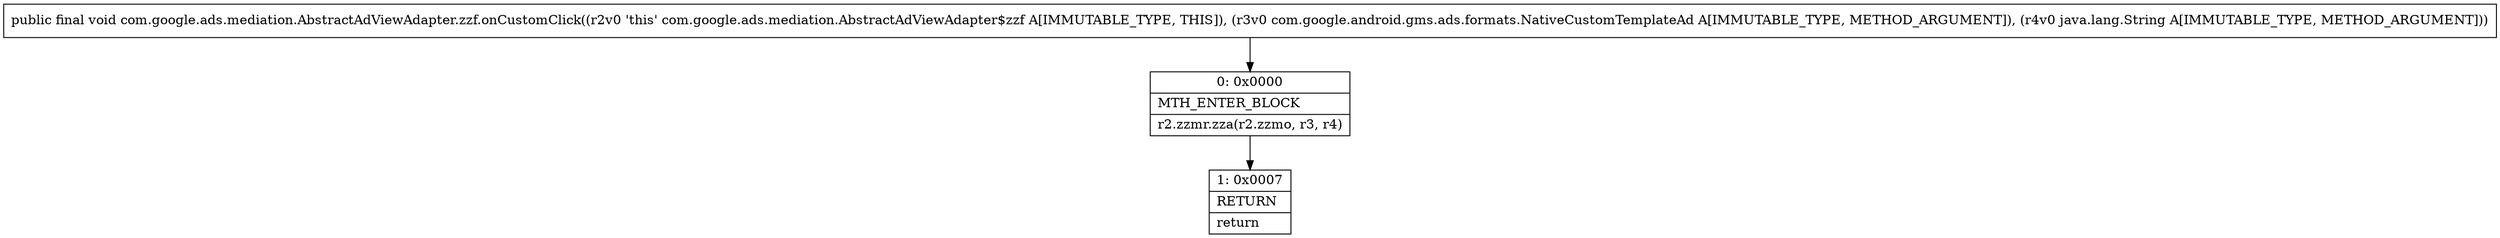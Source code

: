 digraph "CFG forcom.google.ads.mediation.AbstractAdViewAdapter.zzf.onCustomClick(Lcom\/google\/android\/gms\/ads\/formats\/NativeCustomTemplateAd;Ljava\/lang\/String;)V" {
Node_0 [shape=record,label="{0\:\ 0x0000|MTH_ENTER_BLOCK\l|r2.zzmr.zza(r2.zzmo, r3, r4)\l}"];
Node_1 [shape=record,label="{1\:\ 0x0007|RETURN\l|return\l}"];
MethodNode[shape=record,label="{public final void com.google.ads.mediation.AbstractAdViewAdapter.zzf.onCustomClick((r2v0 'this' com.google.ads.mediation.AbstractAdViewAdapter$zzf A[IMMUTABLE_TYPE, THIS]), (r3v0 com.google.android.gms.ads.formats.NativeCustomTemplateAd A[IMMUTABLE_TYPE, METHOD_ARGUMENT]), (r4v0 java.lang.String A[IMMUTABLE_TYPE, METHOD_ARGUMENT])) }"];
MethodNode -> Node_0;
Node_0 -> Node_1;
}

